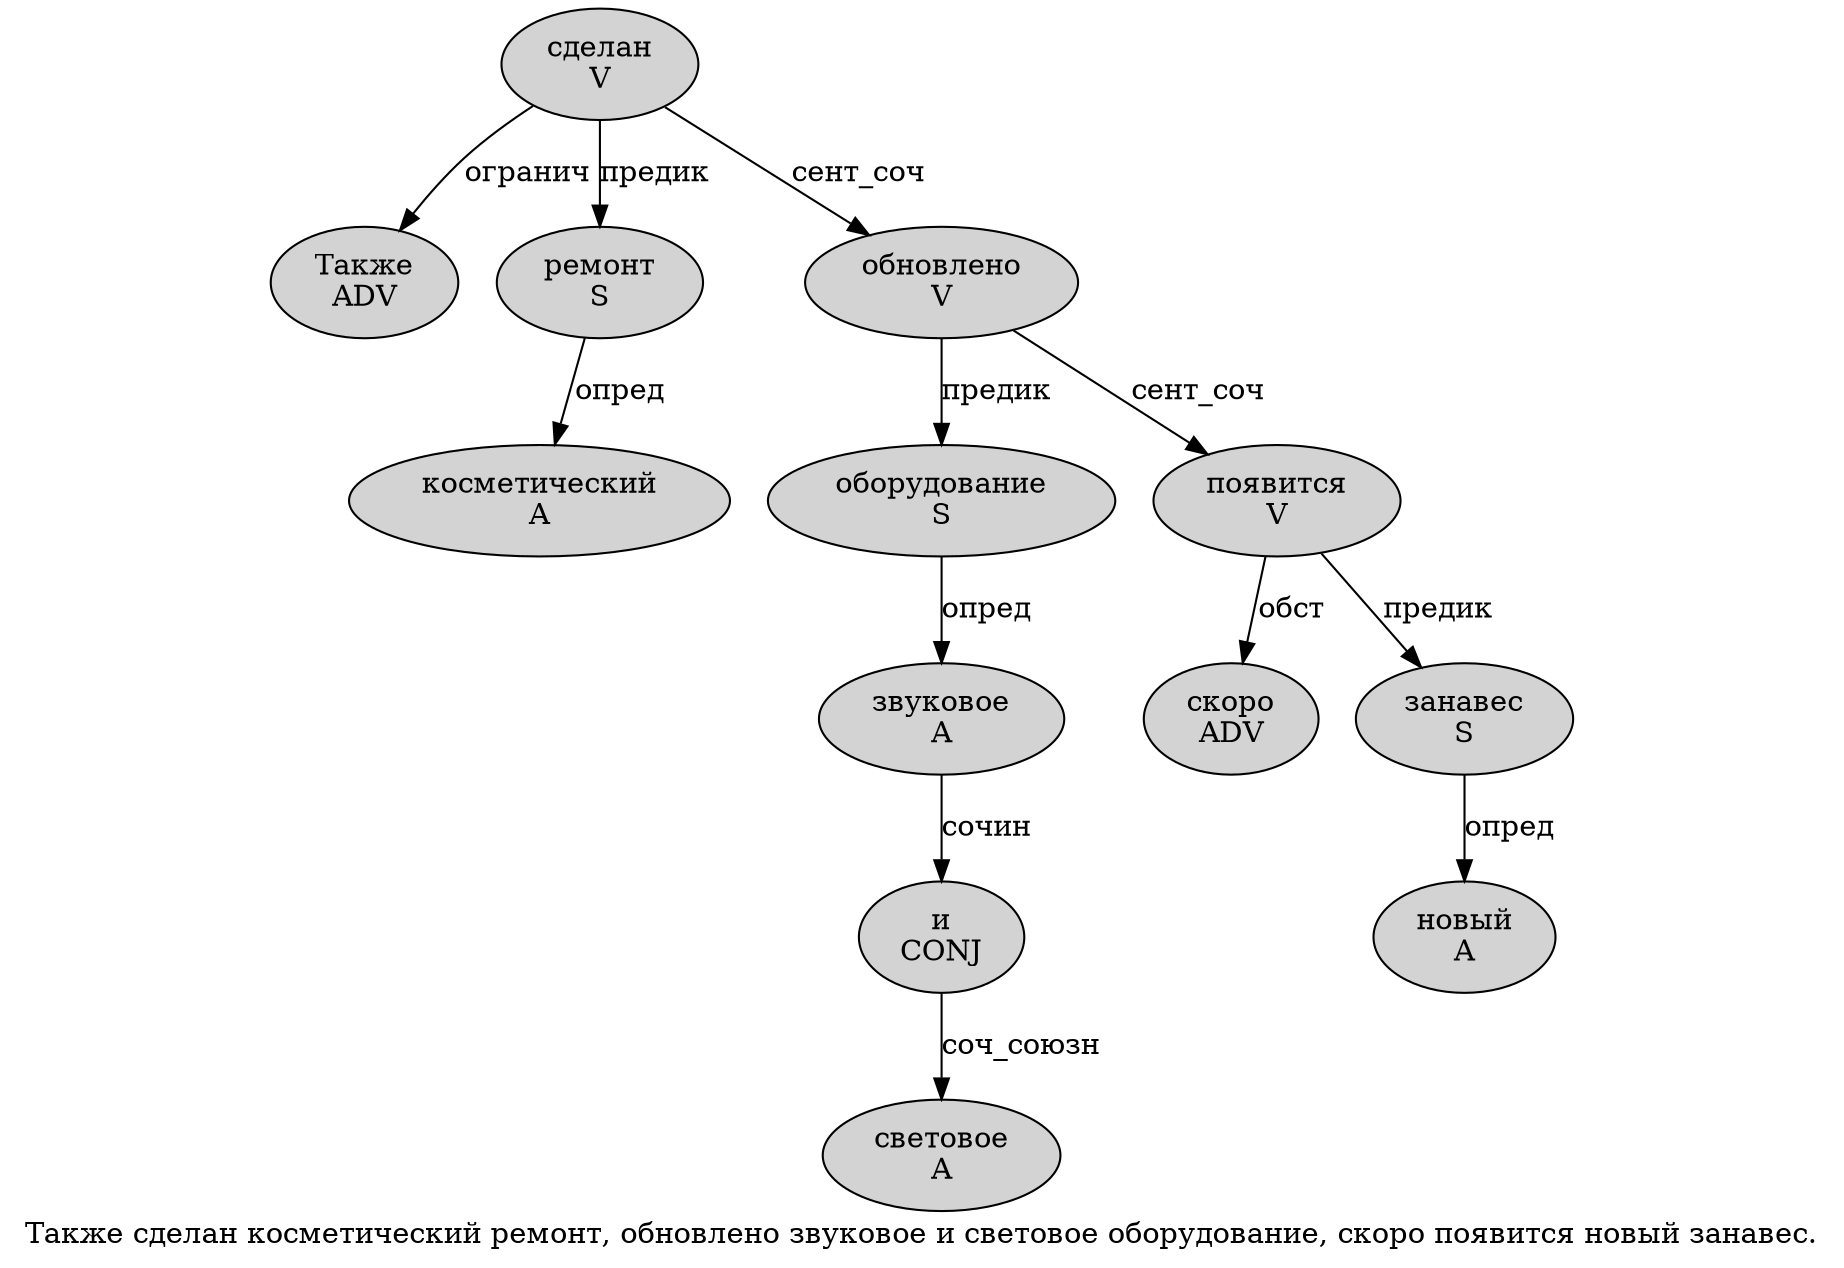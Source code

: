 digraph SENTENCE_237 {
	graph [label="Также сделан косметический ремонт, обновлено звуковое и световое оборудование, скоро появится новый занавес."]
	node [style=filled]
		0 [label="Также
ADV" color="" fillcolor=lightgray penwidth=1 shape=ellipse]
		1 [label="сделан
V" color="" fillcolor=lightgray penwidth=1 shape=ellipse]
		2 [label="косметический
A" color="" fillcolor=lightgray penwidth=1 shape=ellipse]
		3 [label="ремонт
S" color="" fillcolor=lightgray penwidth=1 shape=ellipse]
		5 [label="обновлено
V" color="" fillcolor=lightgray penwidth=1 shape=ellipse]
		6 [label="звуковое
A" color="" fillcolor=lightgray penwidth=1 shape=ellipse]
		7 [label="и
CONJ" color="" fillcolor=lightgray penwidth=1 shape=ellipse]
		8 [label="световое
A" color="" fillcolor=lightgray penwidth=1 shape=ellipse]
		9 [label="оборудование
S" color="" fillcolor=lightgray penwidth=1 shape=ellipse]
		11 [label="скоро
ADV" color="" fillcolor=lightgray penwidth=1 shape=ellipse]
		12 [label="появится
V" color="" fillcolor=lightgray penwidth=1 shape=ellipse]
		13 [label="новый
A" color="" fillcolor=lightgray penwidth=1 shape=ellipse]
		14 [label="занавес
S" color="" fillcolor=lightgray penwidth=1 shape=ellipse]
			6 -> 7 [label="сочин"]
			5 -> 9 [label="предик"]
			5 -> 12 [label="сент_соч"]
			1 -> 0 [label="огранич"]
			1 -> 3 [label="предик"]
			1 -> 5 [label="сент_соч"]
			7 -> 8 [label="соч_союзн"]
			9 -> 6 [label="опред"]
			14 -> 13 [label="опред"]
			12 -> 11 [label="обст"]
			12 -> 14 [label="предик"]
			3 -> 2 [label="опред"]
}